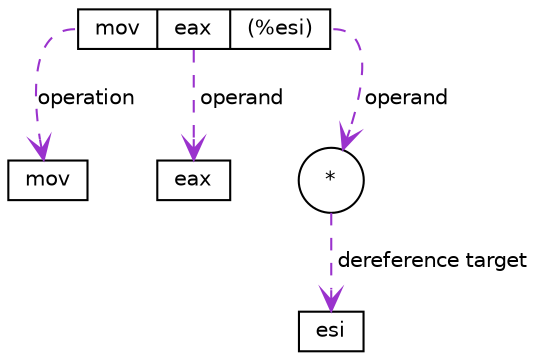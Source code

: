 digraph G
{
  edge [fontname="Helvetica",fontsize=10,labelfontname="Helvetica",labelfontsize=10,color="darkorchid3",style="dashed", arrowhead="open"];
  node [fontname="Helvetica",fontsize=10,shape=record,height=0.2,width=0.4,color="black"];

  instruction[label="<f>mov|<f1>eax|<f2>(%esi)"];
  
  mov;
  dereference[label="*",shape=circle, height = 0.2, width = 0.2];
  dereference->esi[label=" dereference target"];
  esi;
  instruction:f -> mov[label = "operation", labeljust="r"];
  instruction:f1 -> eax[label=" operand", labeljust="r"];
  instruction:f2 -> dereference[label=" operand", labeljust="r"];
}

